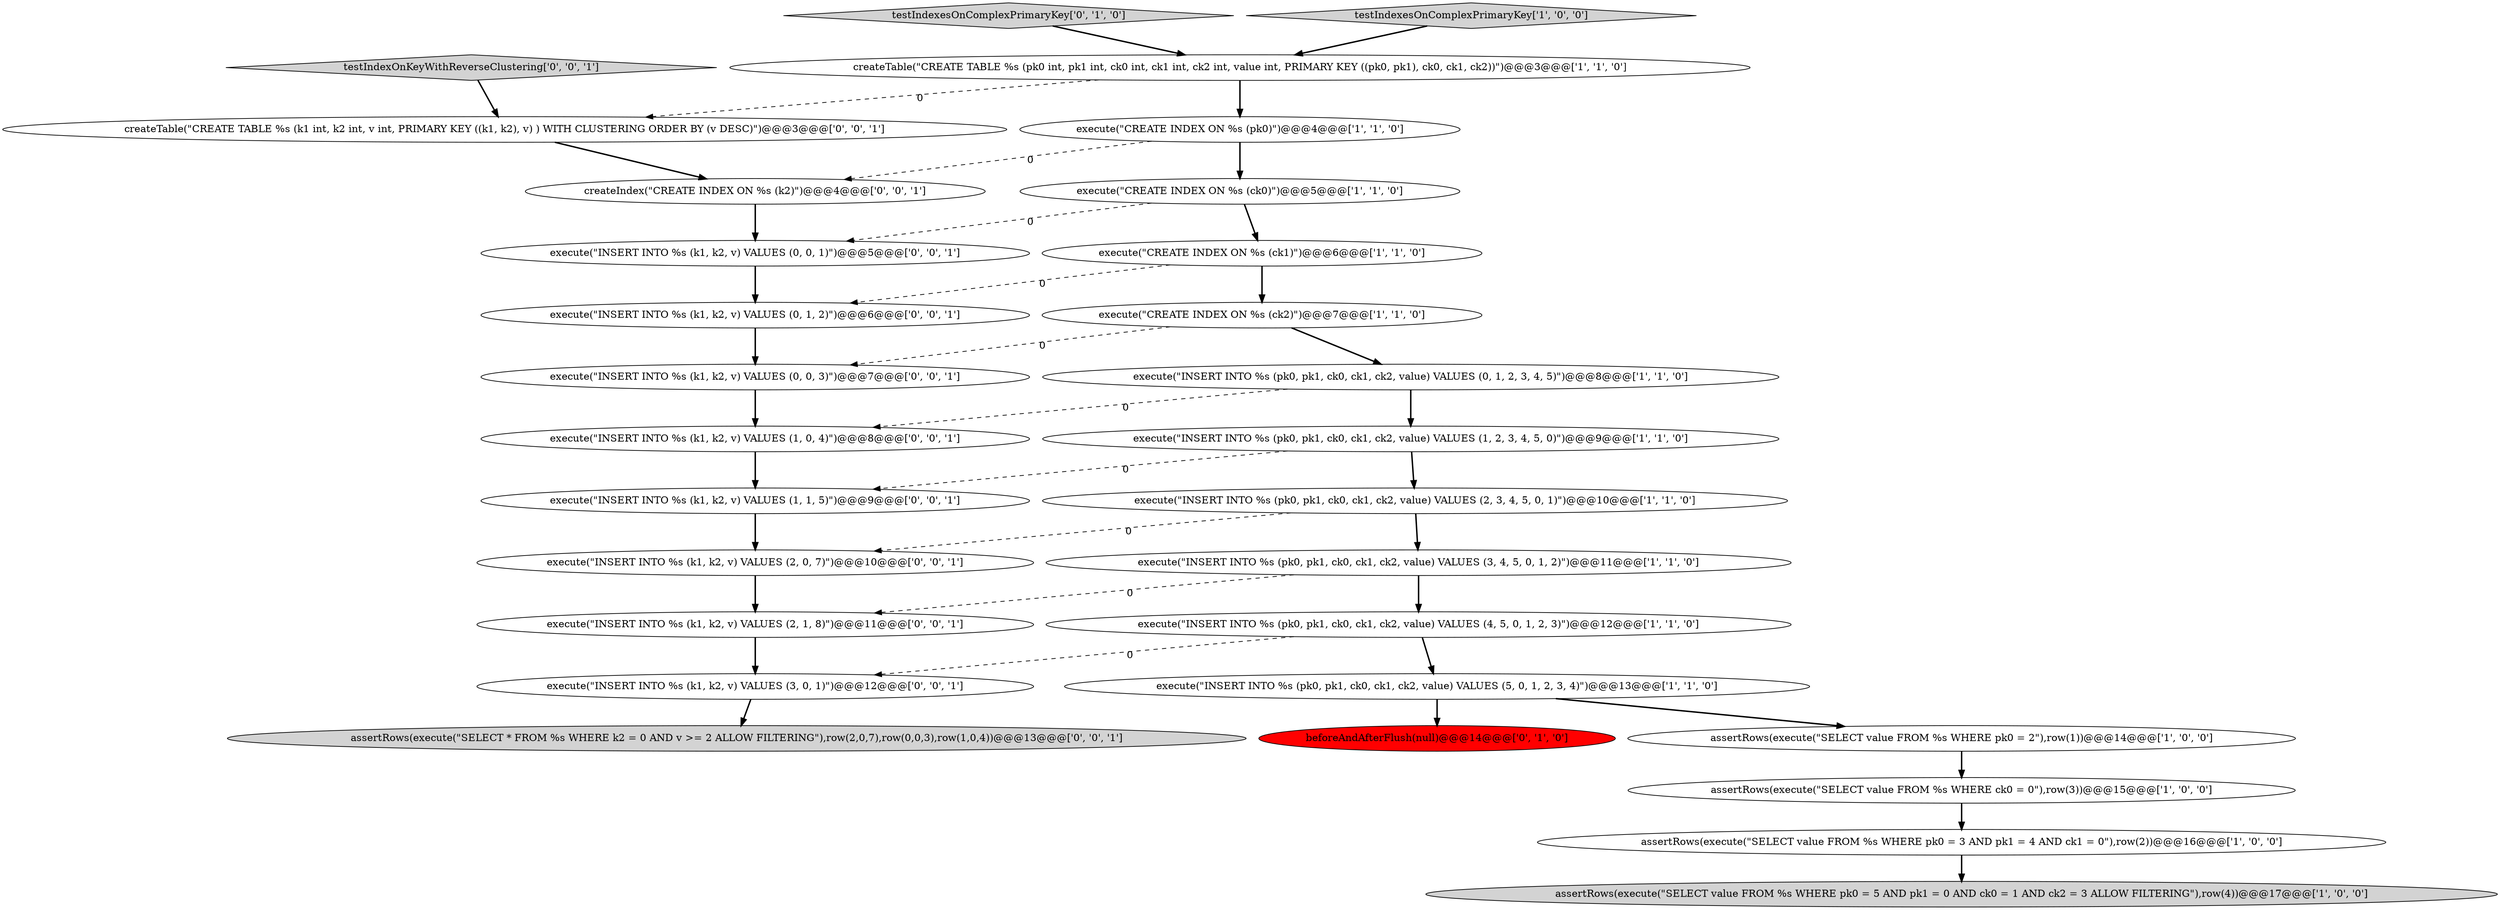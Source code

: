 digraph {
13 [style = filled, label = "execute(\"INSERT INTO %s (pk0, pk1, ck0, ck1, ck2, value) VALUES (1, 2, 3, 4, 5, 0)\")@@@9@@@['1', '1', '0']", fillcolor = white, shape = ellipse image = "AAA0AAABBB1BBB"];
26 [style = filled, label = "testIndexOnKeyWithReverseClustering['0', '0', '1']", fillcolor = lightgray, shape = diamond image = "AAA0AAABBB3BBB"];
18 [style = filled, label = "execute(\"INSERT INTO %s (k1, k2, v) VALUES (2, 0, 7)\")@@@10@@@['0', '0', '1']", fillcolor = white, shape = ellipse image = "AAA0AAABBB3BBB"];
21 [style = filled, label = "createTable(\"CREATE TABLE %s (k1 int, k2 int, v int, PRIMARY KEY ((k1, k2), v) ) WITH CLUSTERING ORDER BY (v DESC)\")@@@3@@@['0', '0', '1']", fillcolor = white, shape = ellipse image = "AAA0AAABBB3BBB"];
25 [style = filled, label = "execute(\"INSERT INTO %s (k1, k2, v) VALUES (2, 1, 8)\")@@@11@@@['0', '0', '1']", fillcolor = white, shape = ellipse image = "AAA0AAABBB3BBB"];
11 [style = filled, label = "execute(\"CREATE INDEX ON %s (ck1)\")@@@6@@@['1', '1', '0']", fillcolor = white, shape = ellipse image = "AAA0AAABBB1BBB"];
22 [style = filled, label = "createIndex(\"CREATE INDEX ON %s (k2)\")@@@4@@@['0', '0', '1']", fillcolor = white, shape = ellipse image = "AAA0AAABBB3BBB"];
6 [style = filled, label = "execute(\"CREATE INDEX ON %s (ck0)\")@@@5@@@['1', '1', '0']", fillcolor = white, shape = ellipse image = "AAA0AAABBB1BBB"];
17 [style = filled, label = "beforeAndAfterFlush(null)@@@14@@@['0', '1', '0']", fillcolor = red, shape = ellipse image = "AAA1AAABBB2BBB"];
10 [style = filled, label = "execute(\"CREATE INDEX ON %s (pk0)\")@@@4@@@['1', '1', '0']", fillcolor = white, shape = ellipse image = "AAA0AAABBB1BBB"];
9 [style = filled, label = "execute(\"INSERT INTO %s (pk0, pk1, ck0, ck1, ck2, value) VALUES (5, 0, 1, 2, 3, 4)\")@@@13@@@['1', '1', '0']", fillcolor = white, shape = ellipse image = "AAA0AAABBB1BBB"];
8 [style = filled, label = "assertRows(execute(\"SELECT value FROM %s WHERE pk0 = 5 AND pk1 = 0 AND ck0 = 1 AND ck2 = 3 ALLOW FILTERING\"),row(4))@@@17@@@['1', '0', '0']", fillcolor = lightgray, shape = ellipse image = "AAA0AAABBB1BBB"];
12 [style = filled, label = "assertRows(execute(\"SELECT value FROM %s WHERE pk0 = 3 AND pk1 = 4 AND ck1 = 0\"),row(2))@@@16@@@['1', '0', '0']", fillcolor = white, shape = ellipse image = "AAA0AAABBB1BBB"];
28 [style = filled, label = "execute(\"INSERT INTO %s (k1, k2, v) VALUES (1, 1, 5)\")@@@9@@@['0', '0', '1']", fillcolor = white, shape = ellipse image = "AAA0AAABBB3BBB"];
14 [style = filled, label = "execute(\"INSERT INTO %s (pk0, pk1, ck0, ck1, ck2, value) VALUES (4, 5, 0, 1, 2, 3)\")@@@12@@@['1', '1', '0']", fillcolor = white, shape = ellipse image = "AAA0AAABBB1BBB"];
3 [style = filled, label = "execute(\"CREATE INDEX ON %s (ck2)\")@@@7@@@['1', '1', '0']", fillcolor = white, shape = ellipse image = "AAA0AAABBB1BBB"];
5 [style = filled, label = "assertRows(execute(\"SELECT value FROM %s WHERE ck0 = 0\"),row(3))@@@15@@@['1', '0', '0']", fillcolor = white, shape = ellipse image = "AAA0AAABBB1BBB"];
15 [style = filled, label = "createTable(\"CREATE TABLE %s (pk0 int, pk1 int, ck0 int, ck1 int, ck2 int, value int, PRIMARY KEY ((pk0, pk1), ck0, ck1, ck2))\")@@@3@@@['1', '1', '0']", fillcolor = white, shape = ellipse image = "AAA0AAABBB1BBB"];
19 [style = filled, label = "execute(\"INSERT INTO %s (k1, k2, v) VALUES (0, 0, 1)\")@@@5@@@['0', '0', '1']", fillcolor = white, shape = ellipse image = "AAA0AAABBB3BBB"];
0 [style = filled, label = "assertRows(execute(\"SELECT value FROM %s WHERE pk0 = 2\"),row(1))@@@14@@@['1', '0', '0']", fillcolor = white, shape = ellipse image = "AAA0AAABBB1BBB"];
29 [style = filled, label = "execute(\"INSERT INTO %s (k1, k2, v) VALUES (0, 0, 3)\")@@@7@@@['0', '0', '1']", fillcolor = white, shape = ellipse image = "AAA0AAABBB3BBB"];
23 [style = filled, label = "execute(\"INSERT INTO %s (k1, k2, v) VALUES (3, 0, 1)\")@@@12@@@['0', '0', '1']", fillcolor = white, shape = ellipse image = "AAA0AAABBB3BBB"];
27 [style = filled, label = "execute(\"INSERT INTO %s (k1, k2, v) VALUES (1, 0, 4)\")@@@8@@@['0', '0', '1']", fillcolor = white, shape = ellipse image = "AAA0AAABBB3BBB"];
24 [style = filled, label = "assertRows(execute(\"SELECT * FROM %s WHERE k2 = 0 AND v >= 2 ALLOW FILTERING\"),row(2,0,7),row(0,0,3),row(1,0,4))@@@13@@@['0', '0', '1']", fillcolor = lightgray, shape = ellipse image = "AAA0AAABBB3BBB"];
7 [style = filled, label = "execute(\"INSERT INTO %s (pk0, pk1, ck0, ck1, ck2, value) VALUES (0, 1, 2, 3, 4, 5)\")@@@8@@@['1', '1', '0']", fillcolor = white, shape = ellipse image = "AAA0AAABBB1BBB"];
16 [style = filled, label = "testIndexesOnComplexPrimaryKey['0', '1', '0']", fillcolor = lightgray, shape = diamond image = "AAA0AAABBB2BBB"];
2 [style = filled, label = "testIndexesOnComplexPrimaryKey['1', '0', '0']", fillcolor = lightgray, shape = diamond image = "AAA0AAABBB1BBB"];
4 [style = filled, label = "execute(\"INSERT INTO %s (pk0, pk1, ck0, ck1, ck2, value) VALUES (3, 4, 5, 0, 1, 2)\")@@@11@@@['1', '1', '0']", fillcolor = white, shape = ellipse image = "AAA0AAABBB1BBB"];
20 [style = filled, label = "execute(\"INSERT INTO %s (k1, k2, v) VALUES (0, 1, 2)\")@@@6@@@['0', '0', '1']", fillcolor = white, shape = ellipse image = "AAA0AAABBB3BBB"];
1 [style = filled, label = "execute(\"INSERT INTO %s (pk0, pk1, ck0, ck1, ck2, value) VALUES (2, 3, 4, 5, 0, 1)\")@@@10@@@['1', '1', '0']", fillcolor = white, shape = ellipse image = "AAA0AAABBB1BBB"];
7->13 [style = bold, label=""];
3->29 [style = dashed, label="0"];
16->15 [style = bold, label=""];
1->4 [style = bold, label=""];
15->10 [style = bold, label=""];
4->14 [style = bold, label=""];
28->18 [style = bold, label=""];
11->20 [style = dashed, label="0"];
9->0 [style = bold, label=""];
22->19 [style = bold, label=""];
20->29 [style = bold, label=""];
25->23 [style = bold, label=""];
19->20 [style = bold, label=""];
27->28 [style = bold, label=""];
15->21 [style = dashed, label="0"];
9->17 [style = bold, label=""];
1->18 [style = dashed, label="0"];
10->22 [style = dashed, label="0"];
10->6 [style = bold, label=""];
13->1 [style = bold, label=""];
26->21 [style = bold, label=""];
7->27 [style = dashed, label="0"];
13->28 [style = dashed, label="0"];
4->25 [style = dashed, label="0"];
29->27 [style = bold, label=""];
23->24 [style = bold, label=""];
14->23 [style = dashed, label="0"];
3->7 [style = bold, label=""];
11->3 [style = bold, label=""];
5->12 [style = bold, label=""];
21->22 [style = bold, label=""];
12->8 [style = bold, label=""];
6->11 [style = bold, label=""];
2->15 [style = bold, label=""];
6->19 [style = dashed, label="0"];
18->25 [style = bold, label=""];
14->9 [style = bold, label=""];
0->5 [style = bold, label=""];
}
